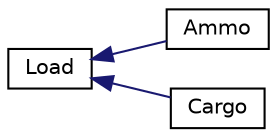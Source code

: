 digraph "Graphical Class Hierarchy"
{
 // LATEX_PDF_SIZE
  edge [fontname="Helvetica",fontsize="10",labelfontname="Helvetica",labelfontsize="10"];
  node [fontname="Helvetica",fontsize="10",shape=record];
  rankdir="LR";
  Node0 [label="Load",height=0.2,width=0.4,color="black", fillcolor="white", style="filled",URL="$class_load.html",tooltip="Load of aircraft that can be droped or launched."];
  Node0 -> Node1 [dir="back",color="midnightblue",fontsize="10",style="solid",fontname="Helvetica"];
  Node1 [label="Ammo",height=0.2,width=0.4,color="black", fillcolor="white", style="filled",URL="$class_ammo.html",tooltip=" "];
  Node0 -> Node2 [dir="back",color="midnightblue",fontsize="10",style="solid",fontname="Helvetica"];
  Node2 [label="Cargo",height=0.2,width=0.4,color="black", fillcolor="white", style="filled",URL="$class_cargo.html",tooltip=" "];
}
